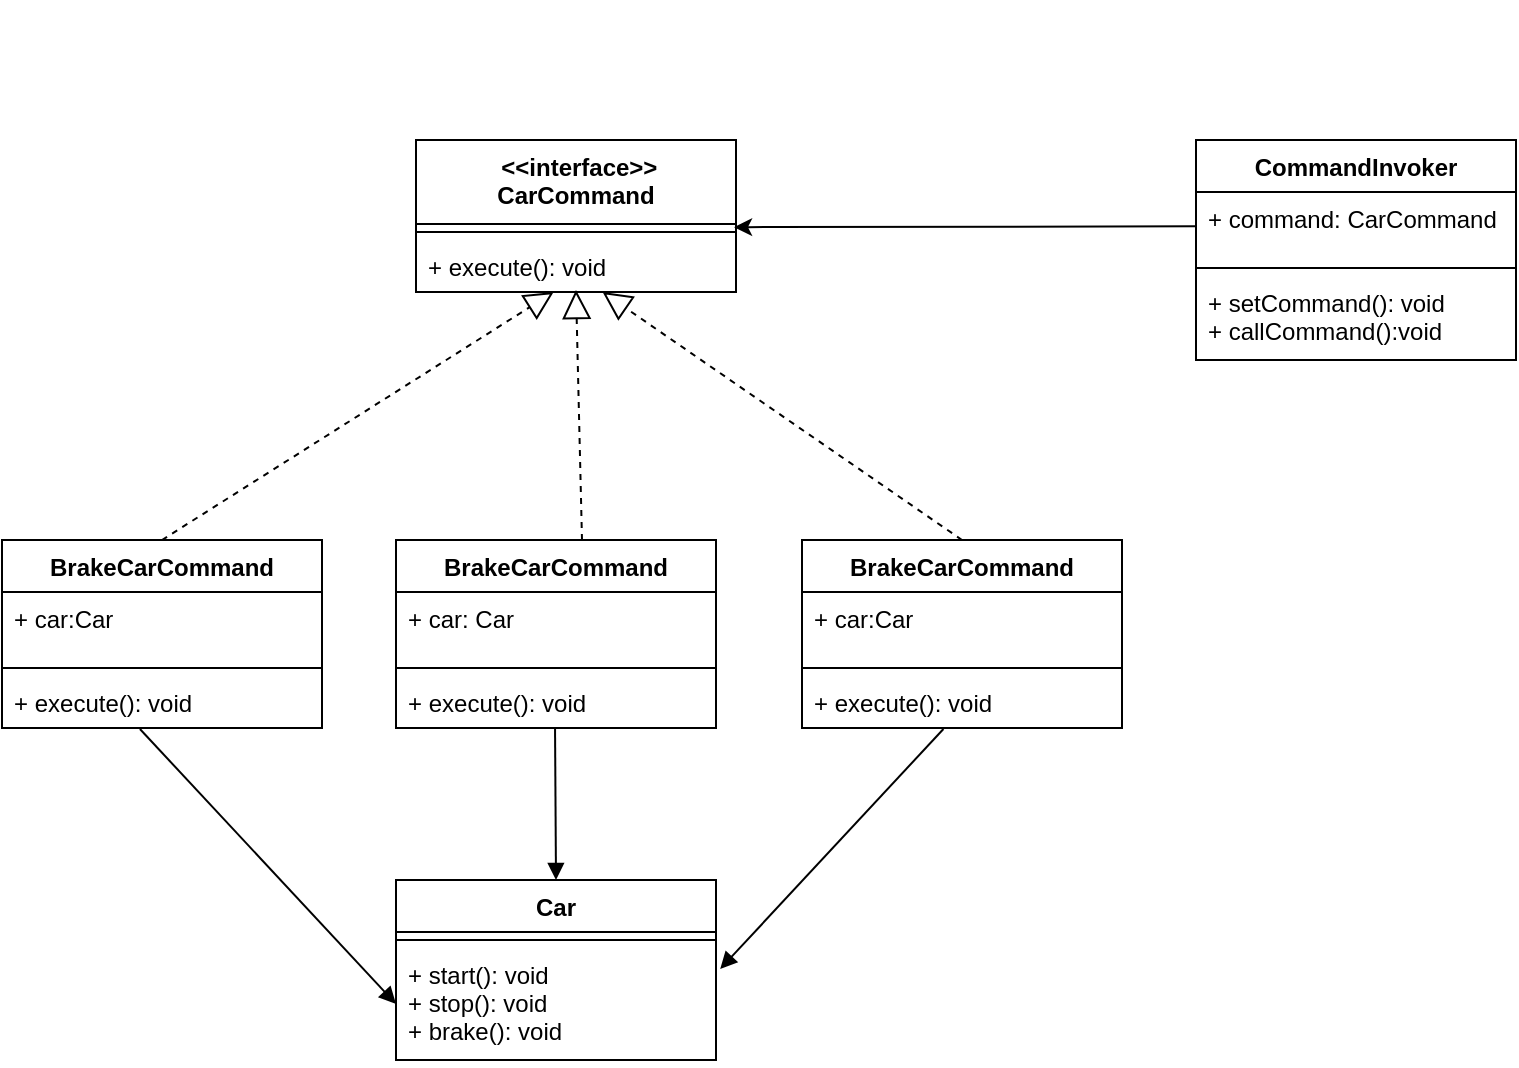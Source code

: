 <mxfile version="12.3.2" type="device" pages="1"><diagram id="b1snZEeo6Fe7III88vip" name="Page-1"><mxGraphModel dx="946" dy="615" grid="1" gridSize="10" guides="1" tooltips="1" connect="1" arrows="1" fold="1" page="1" pageScale="1" pageWidth="827" pageHeight="1169" math="0" shadow="0"><root><mxCell id="0"/><mxCell id="1" parent="0"/><mxCell id="uGiWi9sxKoP8M4bmdNWQ-1" value="&lt;span style=&quot;color: rgba(0 , 0 , 0 , 0) ; font-family: monospace ; font-size: 0px&quot;&gt;%3CmxGraphModel%3E%3Croot%3E%3CmxCell%20id%3D%220%22%2F%3E%3CmxCell%20id%3D%221%22%20parent%3D%220%22%2F%3E%3CmxCell%20id%3D%222%22%20value%3D%22%C2%A0%26lt%3B%26lt%3Binterface%26gt%3B%26gt%3B%26%2310%3BICar%22%20style%3D%22swimlane%3BfontStyle%3D1%3Balign%3Dcenter%3BverticalAlign%3Dtop%3BchildLayout%3DstackLayout%3Bhorizontal%3D1%3BstartSize%3D42%3BhorizontalStack%3D0%3BresizeParent%3D1%3BresizeParentMax%3D0%3BresizeLast%3D0%3Bcollapsible%3D1%3BmarginBottom%3D0%3B%22%20vertex%3D%221%22%20parent%3D%221%22%3E%3CmxGeometry%20x%3D%22123%22%20y%3D%22230%22%20width%3D%22160%22%20height%3D%2276%22%20as%3D%22geometry%22%2F%3E%3C%2FmxCell%3E%3CmxCell%20id%3D%223%22%20value%3D%22%22%20style%3D%22line%3BstrokeWidth%3D1%3BfillColor%3Dnone%3Balign%3Dleft%3BverticalAlign%3Dmiddle%3BspacingTop%3D-1%3BspacingLeft%3D3%3BspacingRight%3D3%3Brotatable%3D0%3BlabelPosition%3Dright%3Bpoints%3D%5B%5D%3BportConstraint%3Deastwest%3B%22%20vertex%3D%221%22%20parent%3D%222%22%3E%3CmxGeometry%20y%3D%2242%22%20width%3D%22160%22%20height%3D%228%22%20as%3D%22geometry%22%2F%3E%3C%2FmxCell%3E%3CmxCell%20id%3D%224%22%20value%3D%22%2B%20run()%3A%20void%22%20style%3D%22text%3BstrokeColor%3Dnone%3BfillColor%3Dnone%3Balign%3Dleft%3BverticalAlign%3Dtop%3BspacingLeft%3D4%3BspacingRight%3D4%3Boverflow%3Dhidden%3Brotatable%3D0%3Bpoints%3D%5B%5B0%2C0.5%5D%2C%5B1%2C0.5%5D%5D%3BportConstraint%3Deastwest%3B%22%20vertex%3D%221%22%20parent%3D%222%22%3E%3CmxGeometry%20y%3D%2250%22%20width%3D%22160%22%20height%3D%2226%22%20as%3D%22geometry%22%2F%3E%3C%2FmxCell%3E%3CmxCell%20id%3D%225%22%20value%3D%22ACar%22%20style%3D%22swimlane%3BfontStyle%3D1%3Balign%3Dcenter%3BverticalAlign%3Dtop%3BchildLayout%3DstackLayout%3Bhorizontal%3D1%3BstartSize%3D26%3BhorizontalStack%3D0%3BresizeParent%3D1%3BresizeParentMax%3D0%3BresizeLast%3D0%3Bcollapsible%3D1%3BmarginBottom%3D0%3B%22%20vertex%3D%221%22%20parent%3D%221%22%3E%3CmxGeometry%20x%3D%2213%22%20y%3D%22380%22%20width%3D%22160%22%20height%3D%2294%22%20as%3D%22geometry%22%2F%3E%3C%2FmxCell%3E%3CmxCell%20id%3D%226%22%20value%3D%22%2B%20brand%3A%20String%26%2310%3B%2Bvin%3AString%22%20style%3D%22text%3BstrokeColor%3Dnone%3BfillColor%3Dnone%3Balign%3Dleft%3BverticalAlign%3Dtop%3BspacingLeft%3D4%3BspacingRight%3D4%3Boverflow%3Dhidden%3Brotatable%3D0%3Bpoints%3D%5B%5B0%2C0.5%5D%2C%5B1%2C0.5%5D%5D%3BportConstraint%3Deastwest%3B%22%20vertex%3D%221%22%20parent%3D%225%22%3E%3CmxGeometry%20y%3D%2226%22%20width%3D%22160%22%20height%3D%2234%22%20as%3D%22geometry%22%2F%3E%3C%2FmxCell%3E%3CmxCell%20id%3D%227%22%20value%3D%22%22%20style%3D%22line%3BstrokeWidth%3D1%3BfillColor%3Dnone%3Balign%3Dleft%3BverticalAlign%3Dmiddle%3BspacingTop%3D-1%3BspacingLeft%3D3%3BspacingRight%3D3%3Brotatable%3D0%3BlabelPosition%3Dright%3Bpoints%3D%5B%5D%3BportConstraint%3Deastwest%3B%22%20vertex%3D%221%22%20parent%3D%225%22%3E%3CmxGeometry%20y%3D%2260%22%20width%3D%22160%22%20height%3D%228%22%20as%3D%22geometry%22%2F%3E%3C%2FmxCell%3E%3CmxCell%20id%3D%228%22%20value%3D%22%2B%20run()%3A%20void%22%20style%3D%22text%3BstrokeColor%3Dnone%3BfillColor%3Dnone%3Balign%3Dleft%3BverticalAlign%3Dtop%3BspacingLeft%3D4%3BspacingRight%3D4%3Boverflow%3Dhidden%3Brotatable%3D0%3Bpoints%3D%5B%5B0%2C0.5%5D%2C%5B1%2C0.5%5D%5D%3BportConstraint%3Deastwest%3B%22%20vertex%3D%221%22%20parent%3D%225%22%3E%3CmxGeometry%20y%3D%2268%22%20width%3D%22160%22%20height%3D%2226%22%20as%3D%22geometry%22%2F%3E%3C%2FmxCell%3E%3CmxCell%20id%3D%229%22%20value%3D%22BCar%22%20style%3D%22swimlane%3BfontStyle%3D1%3Balign%3Dcenter%3BverticalAlign%3Dtop%3BchildLayout%3DstackLayout%3Bhorizontal%3D1%3BstartSize%3D26%3BhorizontalStack%3D0%3BresizeParent%3D1%3BresizeParentMax%3D0%3BresizeLast%3D0%3Bcollapsible%3D1%3BmarginBottom%3D0%3B%22%20vertex%3D%221%22%20parent%3D%221%22%3E%3CmxGeometry%20x%3D%22223%22%20y%3D%22380%22%20width%3D%22160%22%20height%3D%2294%22%20as%3D%22geometry%22%2F%3E%3C%2FmxCell%3E%3CmxCell%20id%3D%2210%22%20value%3D%22%2B%20brand%3A%20String%26%2310%3B%2Bvin%3AString%22%20style%3D%22text%3BstrokeColor%3Dnone%3BfillColor%3Dnone%3Balign%3Dleft%3BverticalAlign%3Dtop%3BspacingLeft%3D4%3BspacingRight%3D4%3Boverflow%3Dhidden%3Brotatable%3D0%3Bpoints%3D%5B%5B0%2C0.5%5D%2C%5B1%2C0.5%5D%5D%3BportConstraint%3Deastwest%3B%22%20vertex%3D%221%22%20parent%3D%229%22%3E%3CmxGeometry%20y%3D%2226%22%20width%3D%22160%22%20height%3D%2234%22%20as%3D%22geometry%22%2F%3E%3C%2FmxCell%3E%3CmxCell%20id%3D%2211%22%20value%3D%22%22%20style%3D%22line%3BstrokeWidth%3D1%3BfillColor%3Dnone%3Balign%3Dleft%3BverticalAlign%3Dmiddle%3BspacingTop%3D-1%3BspacingLeft%3D3%3BspacingRight%3D3%3Brotatable%3D0%3BlabelPosition%3Dright%3Bpoints%3D%5B%5D%3BportConstraint%3Deastwest%3B%22%20vertex%3D%221%22%20parent%3D%229%22%3E%3CmxGeometry%20y%3D%2260%22%20width%3D%22160%22%20height%3D%228%22%20as%3D%22geometry%22%2F%3E%3C%2FmxCell%3E%3CmxCell%20id%3D%2212%22%20value%3D%22%2B%20run()%3A%20void%22%20style%3D%22text%3BstrokeColor%3Dnone%3BfillColor%3Dnone%3Balign%3Dleft%3BverticalAlign%3Dtop%3BspacingLeft%3D4%3BspacingRight%3D4%3Boverflow%3Dhidden%3Brotatable%3D0%3Bpoints%3D%5B%5B0%2C0.5%5D%2C%5B1%2C0.5%5D%5D%3BportConstraint%3Deastwest%3B%22%20vertex%3D%221%22%20parent%3D%229%22%3E%3CmxGeometry%20y%3D%2268%22%20width%3D%22160%22%20height%3D%2226%22%20as%3D%22geometry%22%2F%3E%3C%2FmxCell%3E%3CmxCell%20id%3D%2213%22%20value%3D%22%22%20style%3D%22endArrow%3Dblock%3Bdashed%3D1%3BendFill%3D0%3BendSize%3D12%3Bhtml%3D1%3BexitX%3D0.5%3BexitY%3D0%3BexitDx%3D0%3BexitDy%3D0%3B%22%20edge%3D%221%22%20source%3D%225%22%20parent%3D%221%22%3E%3CmxGeometry%20width%3D%22160%22%20relative%3D%221%22%20as%3D%22geometry%22%3E%3CmxPoint%20x%3D%2213%22%20y%3D%22500%22%20as%3D%22sourcePoint%22%2F%3E%3CmxPoint%20x%3D%22205%22%20y%3D%22307%22%20as%3D%22targetPoint%22%2F%3E%3C%2FmxGeometry%3E%3C%2FmxCell%3E%3CmxCell%20id%3D%2214%22%20value%3D%22%22%20style%3D%22endArrow%3Dblock%3Bdashed%3D1%3BendFill%3D0%3BendSize%3D12%3Bhtml%3D1%3BexitX%3D0.5%3BexitY%3D0%3BexitDx%3D0%3BexitDy%3D0%3BentryX%3D0.5%3BentryY%3D0.962%3BentryDx%3D0%3BentryDy%3D0%3BentryPerimeter%3D0%3B%22%20edge%3D%221%22%20source%3D%229%22%20target%3D%224%22%20parent%3D%221%22%3E%3CmxGeometry%20width%3D%22160%22%20relative%3D%221%22%20as%3D%22geometry%22%3E%3CmxPoint%20x%3D%22103%22%20y%3D%22390%22%20as%3D%22sourcePoint%22%2F%3E%3CmxPoint%20x%3D%22203%22%20y%3D%22310%22%20as%3D%22targetPoint%22%2F%3E%3C%2FmxGeometry%3E%3C%2FmxCell%3E%3C%2Froot%3E%3C%2FmxGraphModel%3E&lt;/span&gt;" style="text;html=1;align=center;verticalAlign=middle;resizable=0;points=[];;autosize=1;" vertex="1" parent="1"><mxGeometry x="137" y="110" width="20" height="20" as="geometry"/></mxCell><mxCell id="uGiWi9sxKoP8M4bmdNWQ-2" value=" &lt;&lt;interface&gt;&gt;&#10;CarCommand" style="swimlane;fontStyle=1;align=center;verticalAlign=top;childLayout=stackLayout;horizontal=1;startSize=42;horizontalStack=0;resizeParent=1;resizeParentMax=0;resizeLast=0;collapsible=1;marginBottom=0;" vertex="1" parent="1"><mxGeometry x="220" y="180" width="160" height="76" as="geometry"/></mxCell><mxCell id="uGiWi9sxKoP8M4bmdNWQ-3" value="" style="line;strokeWidth=1;fillColor=none;align=left;verticalAlign=middle;spacingTop=-1;spacingLeft=3;spacingRight=3;rotatable=0;labelPosition=right;points=[];portConstraint=eastwest;" vertex="1" parent="uGiWi9sxKoP8M4bmdNWQ-2"><mxGeometry y="42" width="160" height="8" as="geometry"/></mxCell><mxCell id="uGiWi9sxKoP8M4bmdNWQ-4" value="+ execute(): void" style="text;strokeColor=none;fillColor=none;align=left;verticalAlign=top;spacingLeft=4;spacingRight=4;overflow=hidden;rotatable=0;points=[[0,0.5],[1,0.5]];portConstraint=eastwest;" vertex="1" parent="uGiWi9sxKoP8M4bmdNWQ-2"><mxGeometry y="50" width="160" height="26" as="geometry"/></mxCell><mxCell id="uGiWi9sxKoP8M4bmdNWQ-5" value="BrakeCarCommand" style="swimlane;fontStyle=1;align=center;verticalAlign=top;childLayout=stackLayout;horizontal=1;startSize=26;horizontalStack=0;resizeParent=1;resizeParentMax=0;resizeLast=0;collapsible=1;marginBottom=0;" vertex="1" parent="1"><mxGeometry x="13" y="380" width="160" height="94" as="geometry"/></mxCell><mxCell id="uGiWi9sxKoP8M4bmdNWQ-6" value="+ car:Car" style="text;strokeColor=none;fillColor=none;align=left;verticalAlign=top;spacingLeft=4;spacingRight=4;overflow=hidden;rotatable=0;points=[[0,0.5],[1,0.5]];portConstraint=eastwest;" vertex="1" parent="uGiWi9sxKoP8M4bmdNWQ-5"><mxGeometry y="26" width="160" height="34" as="geometry"/></mxCell><mxCell id="uGiWi9sxKoP8M4bmdNWQ-7" value="" style="line;strokeWidth=1;fillColor=none;align=left;verticalAlign=middle;spacingTop=-1;spacingLeft=3;spacingRight=3;rotatable=0;labelPosition=right;points=[];portConstraint=eastwest;" vertex="1" parent="uGiWi9sxKoP8M4bmdNWQ-5"><mxGeometry y="60" width="160" height="8" as="geometry"/></mxCell><mxCell id="uGiWi9sxKoP8M4bmdNWQ-8" value="+ execute(): void" style="text;strokeColor=none;fillColor=none;align=left;verticalAlign=top;spacingLeft=4;spacingRight=4;overflow=hidden;rotatable=0;points=[[0,0.5],[1,0.5]];portConstraint=eastwest;" vertex="1" parent="uGiWi9sxKoP8M4bmdNWQ-5"><mxGeometry y="68" width="160" height="26" as="geometry"/></mxCell><mxCell id="uGiWi9sxKoP8M4bmdNWQ-13" value="" style="endArrow=block;dashed=1;endFill=0;endSize=12;html=1;exitX=0.5;exitY=0;exitDx=0;exitDy=0;entryX=0.43;entryY=1;entryDx=0;entryDy=0;entryPerimeter=0;" edge="1" parent="1" source="uGiWi9sxKoP8M4bmdNWQ-5" target="uGiWi9sxKoP8M4bmdNWQ-4"><mxGeometry width="160" relative="1" as="geometry"><mxPoint x="13" y="500" as="sourcePoint"/><mxPoint x="205" y="307" as="targetPoint"/></mxGeometry></mxCell><mxCell id="uGiWi9sxKoP8M4bmdNWQ-14" value="" style="endArrow=block;dashed=1;endFill=0;endSize=12;html=1;exitX=0.5;exitY=0;exitDx=0;exitDy=0;entryX=0.5;entryY=0.962;entryDx=0;entryDy=0;entryPerimeter=0;" edge="1" parent="1" target="uGiWi9sxKoP8M4bmdNWQ-4"><mxGeometry width="160" relative="1" as="geometry"><mxPoint x="303" y="380" as="sourcePoint"/><mxPoint x="203" y="310" as="targetPoint"/></mxGeometry></mxCell><mxCell id="uGiWi9sxKoP8M4bmdNWQ-15" value="BrakeCarCommand" style="swimlane;fontStyle=1;align=center;verticalAlign=top;childLayout=stackLayout;horizontal=1;startSize=26;horizontalStack=0;resizeParent=1;resizeParentMax=0;resizeLast=0;collapsible=1;marginBottom=0;" vertex="1" parent="1"><mxGeometry x="210" y="380" width="160" height="94" as="geometry"/></mxCell><mxCell id="uGiWi9sxKoP8M4bmdNWQ-16" value="+ car: Car" style="text;strokeColor=none;fillColor=none;align=left;verticalAlign=top;spacingLeft=4;spacingRight=4;overflow=hidden;rotatable=0;points=[[0,0.5],[1,0.5]];portConstraint=eastwest;" vertex="1" parent="uGiWi9sxKoP8M4bmdNWQ-15"><mxGeometry y="26" width="160" height="34" as="geometry"/></mxCell><mxCell id="uGiWi9sxKoP8M4bmdNWQ-17" value="" style="line;strokeWidth=1;fillColor=none;align=left;verticalAlign=middle;spacingTop=-1;spacingLeft=3;spacingRight=3;rotatable=0;labelPosition=right;points=[];portConstraint=eastwest;" vertex="1" parent="uGiWi9sxKoP8M4bmdNWQ-15"><mxGeometry y="60" width="160" height="8" as="geometry"/></mxCell><mxCell id="uGiWi9sxKoP8M4bmdNWQ-18" value="+ execute(): void" style="text;strokeColor=none;fillColor=none;align=left;verticalAlign=top;spacingLeft=4;spacingRight=4;overflow=hidden;rotatable=0;points=[[0,0.5],[1,0.5]];portConstraint=eastwest;" vertex="1" parent="uGiWi9sxKoP8M4bmdNWQ-15"><mxGeometry y="68" width="160" height="26" as="geometry"/></mxCell><mxCell id="uGiWi9sxKoP8M4bmdNWQ-19" value="BrakeCarCommand" style="swimlane;fontStyle=1;align=center;verticalAlign=top;childLayout=stackLayout;horizontal=1;startSize=26;horizontalStack=0;resizeParent=1;resizeParentMax=0;resizeLast=0;collapsible=1;marginBottom=0;" vertex="1" parent="1"><mxGeometry x="413" y="380" width="160" height="94" as="geometry"/></mxCell><mxCell id="uGiWi9sxKoP8M4bmdNWQ-20" value="+ car:Car" style="text;strokeColor=none;fillColor=none;align=left;verticalAlign=top;spacingLeft=4;spacingRight=4;overflow=hidden;rotatable=0;points=[[0,0.5],[1,0.5]];portConstraint=eastwest;" vertex="1" parent="uGiWi9sxKoP8M4bmdNWQ-19"><mxGeometry y="26" width="160" height="34" as="geometry"/></mxCell><mxCell id="uGiWi9sxKoP8M4bmdNWQ-21" value="" style="line;strokeWidth=1;fillColor=none;align=left;verticalAlign=middle;spacingTop=-1;spacingLeft=3;spacingRight=3;rotatable=0;labelPosition=right;points=[];portConstraint=eastwest;" vertex="1" parent="uGiWi9sxKoP8M4bmdNWQ-19"><mxGeometry y="60" width="160" height="8" as="geometry"/></mxCell><mxCell id="uGiWi9sxKoP8M4bmdNWQ-22" value="+ execute(): void" style="text;strokeColor=none;fillColor=none;align=left;verticalAlign=top;spacingLeft=4;spacingRight=4;overflow=hidden;rotatable=0;points=[[0,0.5],[1,0.5]];portConstraint=eastwest;" vertex="1" parent="uGiWi9sxKoP8M4bmdNWQ-19"><mxGeometry y="68" width="160" height="26" as="geometry"/></mxCell><mxCell id="uGiWi9sxKoP8M4bmdNWQ-23" value="" style="endArrow=block;dashed=1;endFill=0;endSize=12;html=1;exitX=0.5;exitY=0;exitDx=0;exitDy=0;entryX=0.583;entryY=1;entryDx=0;entryDy=0;entryPerimeter=0;" edge="1" parent="1" source="uGiWi9sxKoP8M4bmdNWQ-19" target="uGiWi9sxKoP8M4bmdNWQ-4"><mxGeometry width="160" relative="1" as="geometry"><mxPoint x="313" y="390" as="sourcePoint"/><mxPoint x="310" y="265.012" as="targetPoint"/></mxGeometry></mxCell><mxCell id="uGiWi9sxKoP8M4bmdNWQ-24" value="Car" style="swimlane;fontStyle=1;align=center;verticalAlign=top;childLayout=stackLayout;horizontal=1;startSize=26;horizontalStack=0;resizeParent=1;resizeParentMax=0;resizeLast=0;collapsible=1;marginBottom=0;" vertex="1" parent="1"><mxGeometry x="210" y="550" width="160" height="90" as="geometry"/></mxCell><mxCell id="uGiWi9sxKoP8M4bmdNWQ-26" value="" style="line;strokeWidth=1;fillColor=none;align=left;verticalAlign=middle;spacingTop=-1;spacingLeft=3;spacingRight=3;rotatable=0;labelPosition=right;points=[];portConstraint=eastwest;" vertex="1" parent="uGiWi9sxKoP8M4bmdNWQ-24"><mxGeometry y="26" width="160" height="8" as="geometry"/></mxCell><mxCell id="uGiWi9sxKoP8M4bmdNWQ-27" value="+ start(): void&#10;+ stop(): void&#10;+ brake(): void" style="text;strokeColor=none;fillColor=none;align=left;verticalAlign=top;spacingLeft=4;spacingRight=4;overflow=hidden;rotatable=0;points=[[0,0.5],[1,0.5]];portConstraint=eastwest;" vertex="1" parent="uGiWi9sxKoP8M4bmdNWQ-24"><mxGeometry y="34" width="160" height="56" as="geometry"/></mxCell><mxCell id="uGiWi9sxKoP8M4bmdNWQ-32" value="" style="endArrow=block;endFill=1;html=1;align=left;verticalAlign=top;entryX=0;entryY=0.5;entryDx=0;entryDy=0;exitX=0.431;exitY=1.019;exitDx=0;exitDy=0;exitPerimeter=0;" edge="1" parent="1" source="uGiWi9sxKoP8M4bmdNWQ-8" target="uGiWi9sxKoP8M4bmdNWQ-27"><mxGeometry x="-1" relative="1" as="geometry"><mxPoint x="50" y="594.5" as="sourcePoint"/><mxPoint x="210" y="594.5" as="targetPoint"/></mxGeometry></mxCell><mxCell id="uGiWi9sxKoP8M4bmdNWQ-33" value="" style="resizable=0;html=1;align=left;verticalAlign=bottom;labelBackgroundColor=#ffffff;fontSize=10;" connectable="0" vertex="1" parent="uGiWi9sxKoP8M4bmdNWQ-32"><mxGeometry x="-1" relative="1" as="geometry"/></mxCell><mxCell id="uGiWi9sxKoP8M4bmdNWQ-36" value="" style="endArrow=block;endFill=1;html=1;align=left;verticalAlign=top;entryX=1.013;entryY=0.188;entryDx=0;entryDy=0;exitX=0.442;exitY=1.019;exitDx=0;exitDy=0;exitPerimeter=0;entryPerimeter=0;" edge="1" parent="1" source="uGiWi9sxKoP8M4bmdNWQ-22" target="uGiWi9sxKoP8M4bmdNWQ-27"><mxGeometry x="-1" relative="1" as="geometry"><mxPoint x="460.167" y="519.833" as="sourcePoint"/><mxPoint x="461.833" y="597.333" as="targetPoint"/></mxGeometry></mxCell><mxCell id="uGiWi9sxKoP8M4bmdNWQ-37" value="" style="resizable=0;html=1;align=left;verticalAlign=bottom;labelBackgroundColor=#ffffff;fontSize=10;" connectable="0" vertex="1" parent="uGiWi9sxKoP8M4bmdNWQ-36"><mxGeometry x="-1" relative="1" as="geometry"/></mxCell><mxCell id="uGiWi9sxKoP8M4bmdNWQ-38" value="" style="endArrow=block;endFill=1;html=1;align=left;verticalAlign=top;entryX=0.5;entryY=0;entryDx=0;entryDy=0;exitX=0.497;exitY=1.019;exitDx=0;exitDy=0;exitPerimeter=0;rounded=0;" edge="1" parent="1" source="uGiWi9sxKoP8M4bmdNWQ-18" target="uGiWi9sxKoP8M4bmdNWQ-24"><mxGeometry x="-1" relative="1" as="geometry"><mxPoint x="92" y="484.5" as="sourcePoint"/><mxPoint x="220.333" y="622" as="targetPoint"/></mxGeometry></mxCell><mxCell id="uGiWi9sxKoP8M4bmdNWQ-39" value="" style="resizable=0;html=1;align=left;verticalAlign=bottom;labelBackgroundColor=#ffffff;fontSize=10;" connectable="0" vertex="1" parent="uGiWi9sxKoP8M4bmdNWQ-38"><mxGeometry x="-1" relative="1" as="geometry"/></mxCell><mxCell id="uGiWi9sxKoP8M4bmdNWQ-40" value="CommandInvoker" style="swimlane;fontStyle=1;align=center;verticalAlign=top;childLayout=stackLayout;horizontal=1;startSize=26;horizontalStack=0;resizeParent=1;resizeParentMax=0;resizeLast=0;collapsible=1;marginBottom=0;" vertex="1" parent="1"><mxGeometry x="610" y="180" width="160" height="110" as="geometry"/></mxCell><mxCell id="uGiWi9sxKoP8M4bmdNWQ-41" value="+ command: CarCommand" style="text;strokeColor=none;fillColor=none;align=left;verticalAlign=top;spacingLeft=4;spacingRight=4;overflow=hidden;rotatable=0;points=[[0,0.5],[1,0.5]];portConstraint=eastwest;" vertex="1" parent="uGiWi9sxKoP8M4bmdNWQ-40"><mxGeometry y="26" width="160" height="34" as="geometry"/></mxCell><mxCell id="uGiWi9sxKoP8M4bmdNWQ-42" value="" style="line;strokeWidth=1;fillColor=none;align=left;verticalAlign=middle;spacingTop=-1;spacingLeft=3;spacingRight=3;rotatable=0;labelPosition=right;points=[];portConstraint=eastwest;" vertex="1" parent="uGiWi9sxKoP8M4bmdNWQ-40"><mxGeometry y="60" width="160" height="8" as="geometry"/></mxCell><mxCell id="uGiWi9sxKoP8M4bmdNWQ-43" value="+ setCommand(): void&#10;+ callCommand():void" style="text;strokeColor=none;fillColor=none;align=left;verticalAlign=top;spacingLeft=4;spacingRight=4;overflow=hidden;rotatable=0;points=[[0,0.5],[1,0.5]];portConstraint=eastwest;" vertex="1" parent="uGiWi9sxKoP8M4bmdNWQ-40"><mxGeometry y="68" width="160" height="42" as="geometry"/></mxCell><mxCell id="uGiWi9sxKoP8M4bmdNWQ-44" style="edgeStyle=none;rounded=0;orthogonalLoop=1;jettySize=auto;html=1;entryX=0.994;entryY=0.198;entryDx=0;entryDy=0;entryPerimeter=0;" edge="1" parent="1" source="uGiWi9sxKoP8M4bmdNWQ-41" target="uGiWi9sxKoP8M4bmdNWQ-3"><mxGeometry relative="1" as="geometry"/></mxCell></root></mxGraphModel></diagram></mxfile>